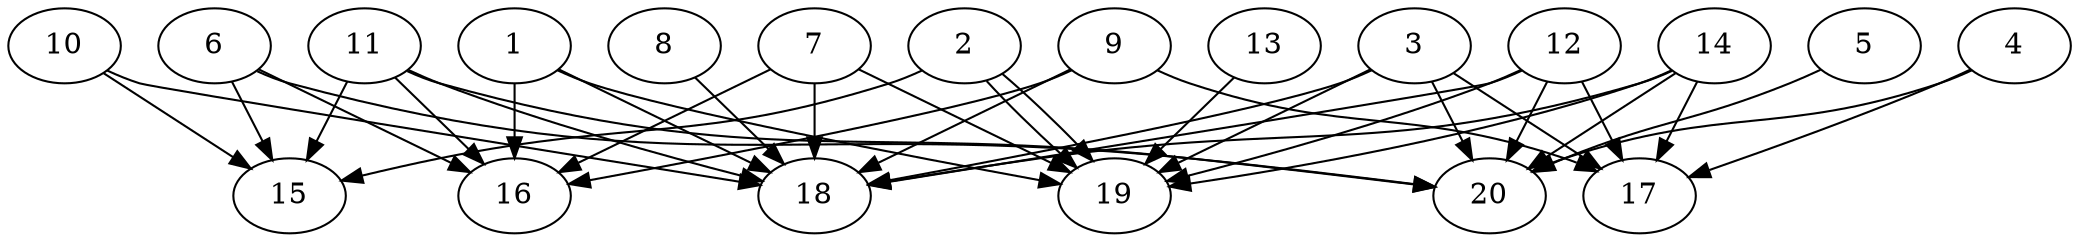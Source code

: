 // DAG automatically generated by daggen at Thu Oct  3 13:58:43 2019
// ./daggen --dot -n 20 --ccr 0.4 --fat 0.9 --regular 0.9 --density 0.6 --mindata 5242880 --maxdata 52428800 
digraph G {
  1 [size="54960640", alpha="0.03", expect_size="21984256"] 
  1 -> 16 [size ="21984256"]
  1 -> 18 [size ="21984256"]
  1 -> 19 [size ="21984256"]
  2 [size="37250560", alpha="0.17", expect_size="14900224"] 
  2 -> 15 [size ="14900224"]
  2 -> 19 [size ="14900224"]
  2 -> 19 [size ="14900224"]
  3 [size="39024640", alpha="0.15", expect_size="15609856"] 
  3 -> 17 [size ="15609856"]
  3 -> 18 [size ="15609856"]
  3 -> 19 [size ="15609856"]
  3 -> 20 [size ="15609856"]
  4 [size="35077120", alpha="0.12", expect_size="14030848"] 
  4 -> 17 [size ="14030848"]
  4 -> 20 [size ="14030848"]
  5 [size="91955200", alpha="0.19", expect_size="36782080"] 
  5 -> 20 [size ="36782080"]
  6 [size="44264960", alpha="0.11", expect_size="17705984"] 
  6 -> 15 [size ="17705984"]
  6 -> 16 [size ="17705984"]
  6 -> 20 [size ="17705984"]
  7 [size="88337920", alpha="0.04", expect_size="35335168"] 
  7 -> 16 [size ="35335168"]
  7 -> 18 [size ="35335168"]
  7 -> 19 [size ="35335168"]
  8 [size="104581120", alpha="0.15", expect_size="41832448"] 
  8 -> 18 [size ="41832448"]
  9 [size="55790080", alpha="0.00", expect_size="22316032"] 
  9 -> 16 [size ="22316032"]
  9 -> 17 [size ="22316032"]
  9 -> 18 [size ="22316032"]
  10 [size="115914240", alpha="0.11", expect_size="46365696"] 
  10 -> 15 [size ="46365696"]
  10 -> 18 [size ="46365696"]
  11 [size="98426880", alpha="0.12", expect_size="39370752"] 
  11 -> 15 [size ="39370752"]
  11 -> 16 [size ="39370752"]
  11 -> 18 [size ="39370752"]
  11 -> 20 [size ="39370752"]
  12 [size="118832640", alpha="0.09", expect_size="47533056"] 
  12 -> 17 [size ="47533056"]
  12 -> 18 [size ="47533056"]
  12 -> 19 [size ="47533056"]
  12 -> 20 [size ="47533056"]
  13 [size="101916160", alpha="0.09", expect_size="40766464"] 
  13 -> 19 [size ="40766464"]
  14 [size="73361920", alpha="0.01", expect_size="29344768"] 
  14 -> 17 [size ="29344768"]
  14 -> 18 [size ="29344768"]
  14 -> 19 [size ="29344768"]
  14 -> 20 [size ="29344768"]
  15 [size="27302400", alpha="0.17", expect_size="10920960"] 
  16 [size="19901440", alpha="0.08", expect_size="7960576"] 
  17 [size="85959680", alpha="0.02", expect_size="34383872"] 
  18 [size="110192640", alpha="0.06", expect_size="44077056"] 
  19 [size="82746880", alpha="0.18", expect_size="33098752"] 
  20 [size="85253120", alpha="0.02", expect_size="34101248"] 
}
